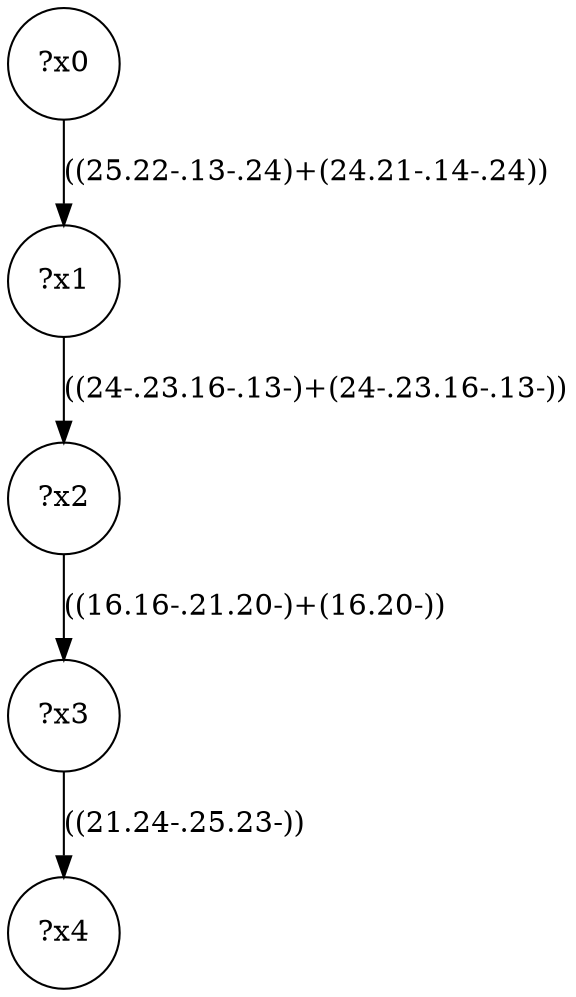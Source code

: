 digraph g {
	x0 [shape=circle, label="?x0"];
	x1 [shape=circle, label="?x1"];
	x0 -> x1 [label="((25.22-.13-.24)+(24.21-.14-.24))"];
	x2 [shape=circle, label="?x2"];
	x1 -> x2 [label="((24-.23.16-.13-)+(24-.23.16-.13-))"];
	x3 [shape=circle, label="?x3"];
	x2 -> x3 [label="((16.16-.21.20-)+(16.20-))"];
	x4 [shape=circle, label="?x4"];
	x3 -> x4 [label="((21.24-.25.23-))"];
}
